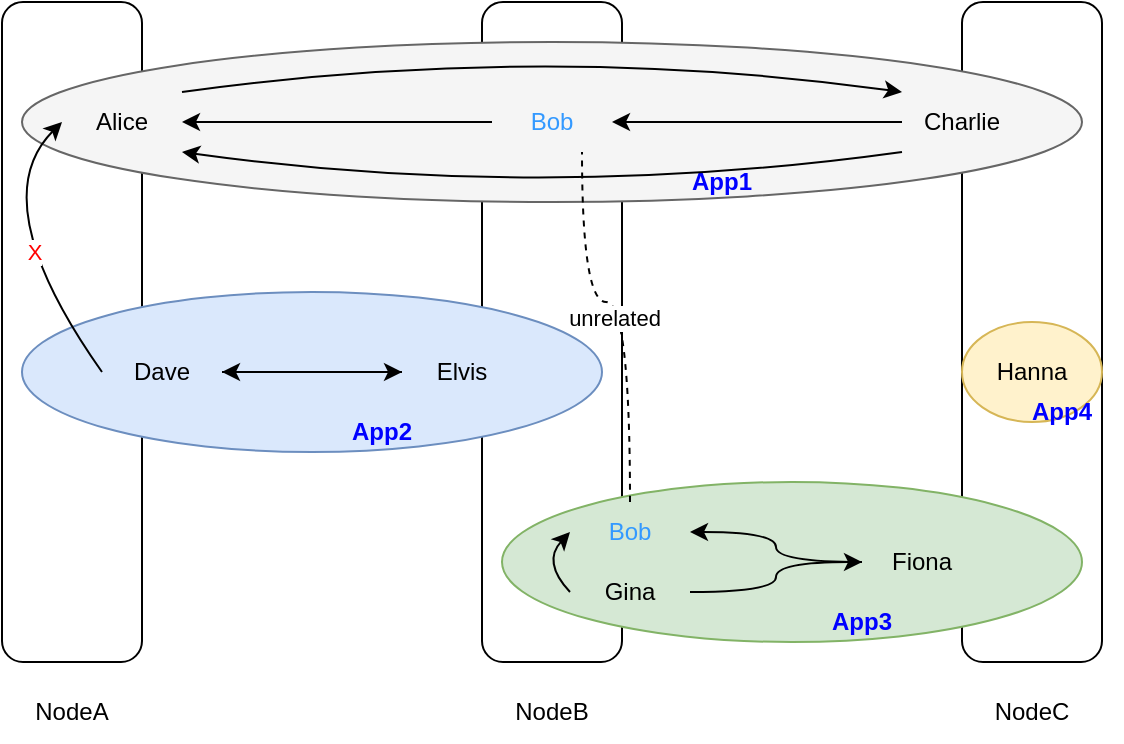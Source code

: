 <mxfile version="16.2.2" type="device"><diagram id="oqX-DzqMtc6fWFgFsktw" name="Page-1"><mxGraphModel dx="946" dy="557" grid="1" gridSize="10" guides="1" tooltips="1" connect="1" arrows="1" fold="1" page="1" pageScale="1" pageWidth="827" pageHeight="1169" math="0" shadow="0"><root><mxCell id="0"/><mxCell id="1" parent="0"/><mxCell id="Ck5vXE6hEJ8Vj8eZABcA-10" value="" style="group" vertex="1" connectable="0" parent="1"><mxGeometry x="130" y="130" width="80" height="370" as="geometry"/></mxCell><mxCell id="Ck5vXE6hEJ8Vj8eZABcA-2" value="" style="rounded=1;whiteSpace=wrap;html=1;" vertex="1" parent="Ck5vXE6hEJ8Vj8eZABcA-10"><mxGeometry width="70" height="330" as="geometry"/></mxCell><mxCell id="Ck5vXE6hEJ8Vj8eZABcA-6" value="NodeA" style="text;html=1;strokeColor=none;fillColor=none;align=center;verticalAlign=middle;whiteSpace=wrap;rounded=0;" vertex="1" parent="Ck5vXE6hEJ8Vj8eZABcA-10"><mxGeometry x="5" y="340" width="60" height="30" as="geometry"/></mxCell><mxCell id="Ck5vXE6hEJ8Vj8eZABcA-11" value="" style="group" vertex="1" connectable="0" parent="1"><mxGeometry x="370" y="130" width="70" height="370" as="geometry"/></mxCell><mxCell id="Ck5vXE6hEJ8Vj8eZABcA-3" value="" style="rounded=1;whiteSpace=wrap;html=1;" vertex="1" parent="Ck5vXE6hEJ8Vj8eZABcA-11"><mxGeometry width="70" height="330" as="geometry"/></mxCell><mxCell id="Ck5vXE6hEJ8Vj8eZABcA-7" value="NodeB" style="text;html=1;strokeColor=none;fillColor=none;align=center;verticalAlign=middle;whiteSpace=wrap;rounded=0;" vertex="1" parent="Ck5vXE6hEJ8Vj8eZABcA-11"><mxGeometry x="5" y="340" width="60" height="30" as="geometry"/></mxCell><mxCell id="Ck5vXE6hEJ8Vj8eZABcA-12" value="" style="group" vertex="1" connectable="0" parent="1"><mxGeometry x="610" y="130" width="80" height="370" as="geometry"/></mxCell><mxCell id="Ck5vXE6hEJ8Vj8eZABcA-4" value="" style="rounded=1;whiteSpace=wrap;html=1;" vertex="1" parent="Ck5vXE6hEJ8Vj8eZABcA-12"><mxGeometry width="70" height="330" as="geometry"/></mxCell><mxCell id="Ck5vXE6hEJ8Vj8eZABcA-8" value="NodeC" style="text;html=1;strokeColor=none;fillColor=none;align=center;verticalAlign=middle;whiteSpace=wrap;rounded=0;" vertex="1" parent="Ck5vXE6hEJ8Vj8eZABcA-12"><mxGeometry x="5" y="340" width="60" height="30" as="geometry"/></mxCell><mxCell id="Ck5vXE6hEJ8Vj8eZABcA-53" value="Hanna" style="ellipse;whiteSpace=wrap;html=1;fillColor=#fff2cc;strokeColor=#d6b656;" vertex="1" parent="Ck5vXE6hEJ8Vj8eZABcA-12"><mxGeometry y="160" width="70" height="50" as="geometry"/></mxCell><mxCell id="Ck5vXE6hEJ8Vj8eZABcA-54" value="App4" style="text;html=1;strokeColor=none;fillColor=none;align=center;verticalAlign=middle;whiteSpace=wrap;rounded=0;fontStyle=1;fontColor=#0000FF;" vertex="1" parent="Ck5vXE6hEJ8Vj8eZABcA-12"><mxGeometry x="20" y="190" width="60" height="30" as="geometry"/></mxCell><mxCell id="Ck5vXE6hEJ8Vj8eZABcA-5" value="" style="ellipse;whiteSpace=wrap;html=1;fillColor=#f5f5f5;fontColor=#333333;strokeColor=#666666;" vertex="1" parent="1"><mxGeometry x="140" y="150" width="530" height="80" as="geometry"/></mxCell><mxCell id="Ck5vXE6hEJ8Vj8eZABcA-15" value="Alice" style="text;html=1;strokeColor=none;fillColor=none;align=center;verticalAlign=middle;whiteSpace=wrap;rounded=0;" vertex="1" parent="1"><mxGeometry x="160" y="175" width="60" height="30" as="geometry"/></mxCell><mxCell id="Ck5vXE6hEJ8Vj8eZABcA-47" style="edgeStyle=orthogonalEdgeStyle;rounded=0;orthogonalLoop=1;jettySize=auto;html=1;fontColor=#FF0000;" edge="1" parent="1" source="Ck5vXE6hEJ8Vj8eZABcA-17" target="Ck5vXE6hEJ8Vj8eZABcA-15"><mxGeometry relative="1" as="geometry"/></mxCell><mxCell id="Ck5vXE6hEJ8Vj8eZABcA-17" value="Bob" style="text;html=1;strokeColor=none;fillColor=none;align=center;verticalAlign=middle;whiteSpace=wrap;rounded=0;fontColor=#3399FF;" vertex="1" parent="1"><mxGeometry x="375" y="175" width="60" height="30" as="geometry"/></mxCell><mxCell id="Ck5vXE6hEJ8Vj8eZABcA-36" style="edgeStyle=orthogonalEdgeStyle;rounded=0;orthogonalLoop=1;jettySize=auto;html=1;entryX=1;entryY=0.5;entryDx=0;entryDy=0;fontColor=#0000FF;" edge="1" parent="1" source="Ck5vXE6hEJ8Vj8eZABcA-19" target="Ck5vXE6hEJ8Vj8eZABcA-17"><mxGeometry relative="1" as="geometry"/></mxCell><mxCell id="Ck5vXE6hEJ8Vj8eZABcA-19" value="Charlie" style="text;html=1;strokeColor=none;fillColor=none;align=center;verticalAlign=middle;whiteSpace=wrap;rounded=0;" vertex="1" parent="1"><mxGeometry x="580" y="175" width="60" height="30" as="geometry"/></mxCell><mxCell id="Ck5vXE6hEJ8Vj8eZABcA-20" value="" style="ellipse;whiteSpace=wrap;html=1;fillColor=#d5e8d4;strokeColor=#82b366;" vertex="1" parent="1"><mxGeometry x="380" y="370" width="290" height="80" as="geometry"/></mxCell><mxCell id="Ck5vXE6hEJ8Vj8eZABcA-21" value="" style="ellipse;whiteSpace=wrap;html=1;fillColor=#dae8fc;strokeColor=#6c8ebf;" vertex="1" parent="1"><mxGeometry x="140" y="275" width="290" height="80" as="geometry"/></mxCell><mxCell id="Ck5vXE6hEJ8Vj8eZABcA-37" style="edgeStyle=orthogonalEdgeStyle;rounded=0;orthogonalLoop=1;jettySize=auto;html=1;entryX=0;entryY=0.5;entryDx=0;entryDy=0;fontColor=#0000FF;" edge="1" parent="1" source="Ck5vXE6hEJ8Vj8eZABcA-23" target="Ck5vXE6hEJ8Vj8eZABcA-24"><mxGeometry relative="1" as="geometry"/></mxCell><mxCell id="Ck5vXE6hEJ8Vj8eZABcA-23" value="Dave" style="text;html=1;strokeColor=none;fillColor=none;align=center;verticalAlign=middle;whiteSpace=wrap;rounded=0;" vertex="1" parent="1"><mxGeometry x="180" y="300" width="60" height="30" as="geometry"/></mxCell><mxCell id="Ck5vXE6hEJ8Vj8eZABcA-38" style="edgeStyle=orthogonalEdgeStyle;rounded=0;orthogonalLoop=1;jettySize=auto;html=1;fontColor=#0000FF;" edge="1" parent="1" source="Ck5vXE6hEJ8Vj8eZABcA-24" target="Ck5vXE6hEJ8Vj8eZABcA-23"><mxGeometry relative="1" as="geometry"/></mxCell><mxCell id="Ck5vXE6hEJ8Vj8eZABcA-24" value="Elvis" style="text;html=1;strokeColor=none;fillColor=none;align=center;verticalAlign=middle;whiteSpace=wrap;rounded=0;" vertex="1" parent="1"><mxGeometry x="330" y="300" width="60" height="30" as="geometry"/></mxCell><mxCell id="Ck5vXE6hEJ8Vj8eZABcA-51" style="edgeStyle=orthogonalEdgeStyle;curved=1;rounded=0;orthogonalLoop=1;jettySize=auto;html=1;fontColor=#3399FF;dashed=1;endArrow=none;endFill=0;" edge="1" parent="1" source="Ck5vXE6hEJ8Vj8eZABcA-25" target="Ck5vXE6hEJ8Vj8eZABcA-17"><mxGeometry relative="1" as="geometry"><Array as="points"><mxPoint x="444" y="280"/><mxPoint x="420" y="280"/></Array></mxGeometry></mxCell><mxCell id="Ck5vXE6hEJ8Vj8eZABcA-52" value="&lt;font color=&quot;#000000&quot;&gt;unrelated&lt;/font&gt;" style="edgeLabel;html=1;align=center;verticalAlign=middle;resizable=0;points=[];fontColor=#3399FF;" vertex="1" connectable="0" parent="Ck5vXE6hEJ8Vj8eZABcA-51"><mxGeometry x="0.085" y="8" relative="1" as="geometry"><mxPoint as="offset"/></mxGeometry></mxCell><mxCell id="Ck5vXE6hEJ8Vj8eZABcA-25" value="Bob" style="text;html=1;strokeColor=none;fillColor=none;align=center;verticalAlign=middle;whiteSpace=wrap;rounded=0;fontColor=#3399FF;" vertex="1" parent="1"><mxGeometry x="414" y="380" width="60" height="30" as="geometry"/></mxCell><mxCell id="Ck5vXE6hEJ8Vj8eZABcA-48" style="edgeStyle=orthogonalEdgeStyle;rounded=0;orthogonalLoop=1;jettySize=auto;html=1;fontColor=#FF0000;curved=1;" edge="1" parent="1" source="Ck5vXE6hEJ8Vj8eZABcA-26" target="Ck5vXE6hEJ8Vj8eZABcA-25"><mxGeometry relative="1" as="geometry"/></mxCell><mxCell id="Ck5vXE6hEJ8Vj8eZABcA-26" value="Fiona" style="text;html=1;strokeColor=none;fillColor=none;align=center;verticalAlign=middle;whiteSpace=wrap;rounded=0;" vertex="1" parent="1"><mxGeometry x="560" y="395" width="60" height="30" as="geometry"/></mxCell><mxCell id="Ck5vXE6hEJ8Vj8eZABcA-27" value="App1" style="text;html=1;strokeColor=none;fillColor=none;align=center;verticalAlign=middle;whiteSpace=wrap;rounded=0;fontStyle=1;fontColor=#0000FF;" vertex="1" parent="1"><mxGeometry x="460" y="205" width="60" height="30" as="geometry"/></mxCell><mxCell id="Ck5vXE6hEJ8Vj8eZABcA-28" value="App2" style="text;html=1;strokeColor=none;fillColor=none;align=center;verticalAlign=middle;whiteSpace=wrap;rounded=0;fontStyle=1;fontColor=#0000FF;" vertex="1" parent="1"><mxGeometry x="290" y="330" width="60" height="30" as="geometry"/></mxCell><mxCell id="Ck5vXE6hEJ8Vj8eZABcA-29" value="App3" style="text;html=1;strokeColor=none;fillColor=none;align=center;verticalAlign=middle;whiteSpace=wrap;rounded=0;fontStyle=1;fontColor=#0000FF;" vertex="1" parent="1"><mxGeometry x="530" y="425" width="60" height="30" as="geometry"/></mxCell><mxCell id="Ck5vXE6hEJ8Vj8eZABcA-32" value="" style="curved=1;endArrow=classic;html=1;rounded=0;fontColor=#0000FF;exitX=1;exitY=0;exitDx=0;exitDy=0;entryX=0;entryY=0;entryDx=0;entryDy=0;" edge="1" parent="1" source="Ck5vXE6hEJ8Vj8eZABcA-15" target="Ck5vXE6hEJ8Vj8eZABcA-19"><mxGeometry width="50" height="50" relative="1" as="geometry"><mxPoint x="350" y="80" as="sourcePoint"/><mxPoint x="400" y="30" as="targetPoint"/><Array as="points"><mxPoint x="400" y="150"/></Array></mxGeometry></mxCell><mxCell id="Ck5vXE6hEJ8Vj8eZABcA-34" value="" style="curved=1;endArrow=classic;html=1;rounded=0;fontColor=#0000FF;entryX=1;entryY=1;entryDx=0;entryDy=0;exitX=0;exitY=1;exitDx=0;exitDy=0;" edge="1" parent="1" source="Ck5vXE6hEJ8Vj8eZABcA-19" target="Ck5vXE6hEJ8Vj8eZABcA-15"><mxGeometry width="50" height="50" relative="1" as="geometry"><mxPoint x="320" y="290" as="sourcePoint"/><mxPoint x="370" y="240" as="targetPoint"/><Array as="points"><mxPoint x="400" y="230"/></Array></mxGeometry></mxCell><mxCell id="Ck5vXE6hEJ8Vj8eZABcA-41" value="" style="curved=1;endArrow=classic;html=1;rounded=0;fontColor=#0000FF;exitX=0;exitY=0.5;exitDx=0;exitDy=0;entryX=0;entryY=0.5;entryDx=0;entryDy=0;" edge="1" parent="1" source="Ck5vXE6hEJ8Vj8eZABcA-23" target="Ck5vXE6hEJ8Vj8eZABcA-15"><mxGeometry width="50" height="50" relative="1" as="geometry"><mxPoint x="70" y="230" as="sourcePoint"/><mxPoint x="120" y="180" as="targetPoint"/><Array as="points"><mxPoint x="120" y="230"/></Array></mxGeometry></mxCell><mxCell id="Ck5vXE6hEJ8Vj8eZABcA-43" value="X" style="edgeLabel;html=1;align=center;verticalAlign=middle;resizable=0;points=[];fontColor=#FF0000;" vertex="1" connectable="0" parent="Ck5vXE6hEJ8Vj8eZABcA-41"><mxGeometry x="-0.145" y="-7" relative="1" as="geometry"><mxPoint as="offset"/></mxGeometry></mxCell><mxCell id="Ck5vXE6hEJ8Vj8eZABcA-50" style="edgeStyle=orthogonalEdgeStyle;curved=1;rounded=0;orthogonalLoop=1;jettySize=auto;html=1;fontColor=#FF0000;" edge="1" parent="1" source="Ck5vXE6hEJ8Vj8eZABcA-44" target="Ck5vXE6hEJ8Vj8eZABcA-26"><mxGeometry relative="1" as="geometry"/></mxCell><mxCell id="Ck5vXE6hEJ8Vj8eZABcA-44" value="Gina&lt;br&gt;" style="text;html=1;strokeColor=none;fillColor=none;align=center;verticalAlign=middle;whiteSpace=wrap;rounded=0;" vertex="1" parent="1"><mxGeometry x="414" y="410" width="60" height="30" as="geometry"/></mxCell><mxCell id="Ck5vXE6hEJ8Vj8eZABcA-46" value="" style="curved=1;endArrow=classic;html=1;rounded=0;fontColor=#FF0000;exitX=0;exitY=0.5;exitDx=0;exitDy=0;entryX=0;entryY=0.5;entryDx=0;entryDy=0;" edge="1" parent="1" source="Ck5vXE6hEJ8Vj8eZABcA-44" target="Ck5vXE6hEJ8Vj8eZABcA-25"><mxGeometry width="50" height="50" relative="1" as="geometry"><mxPoint x="310" y="530" as="sourcePoint"/><mxPoint x="360" y="480" as="targetPoint"/><Array as="points"><mxPoint x="400" y="410"/></Array></mxGeometry></mxCell></root></mxGraphModel></diagram></mxfile>